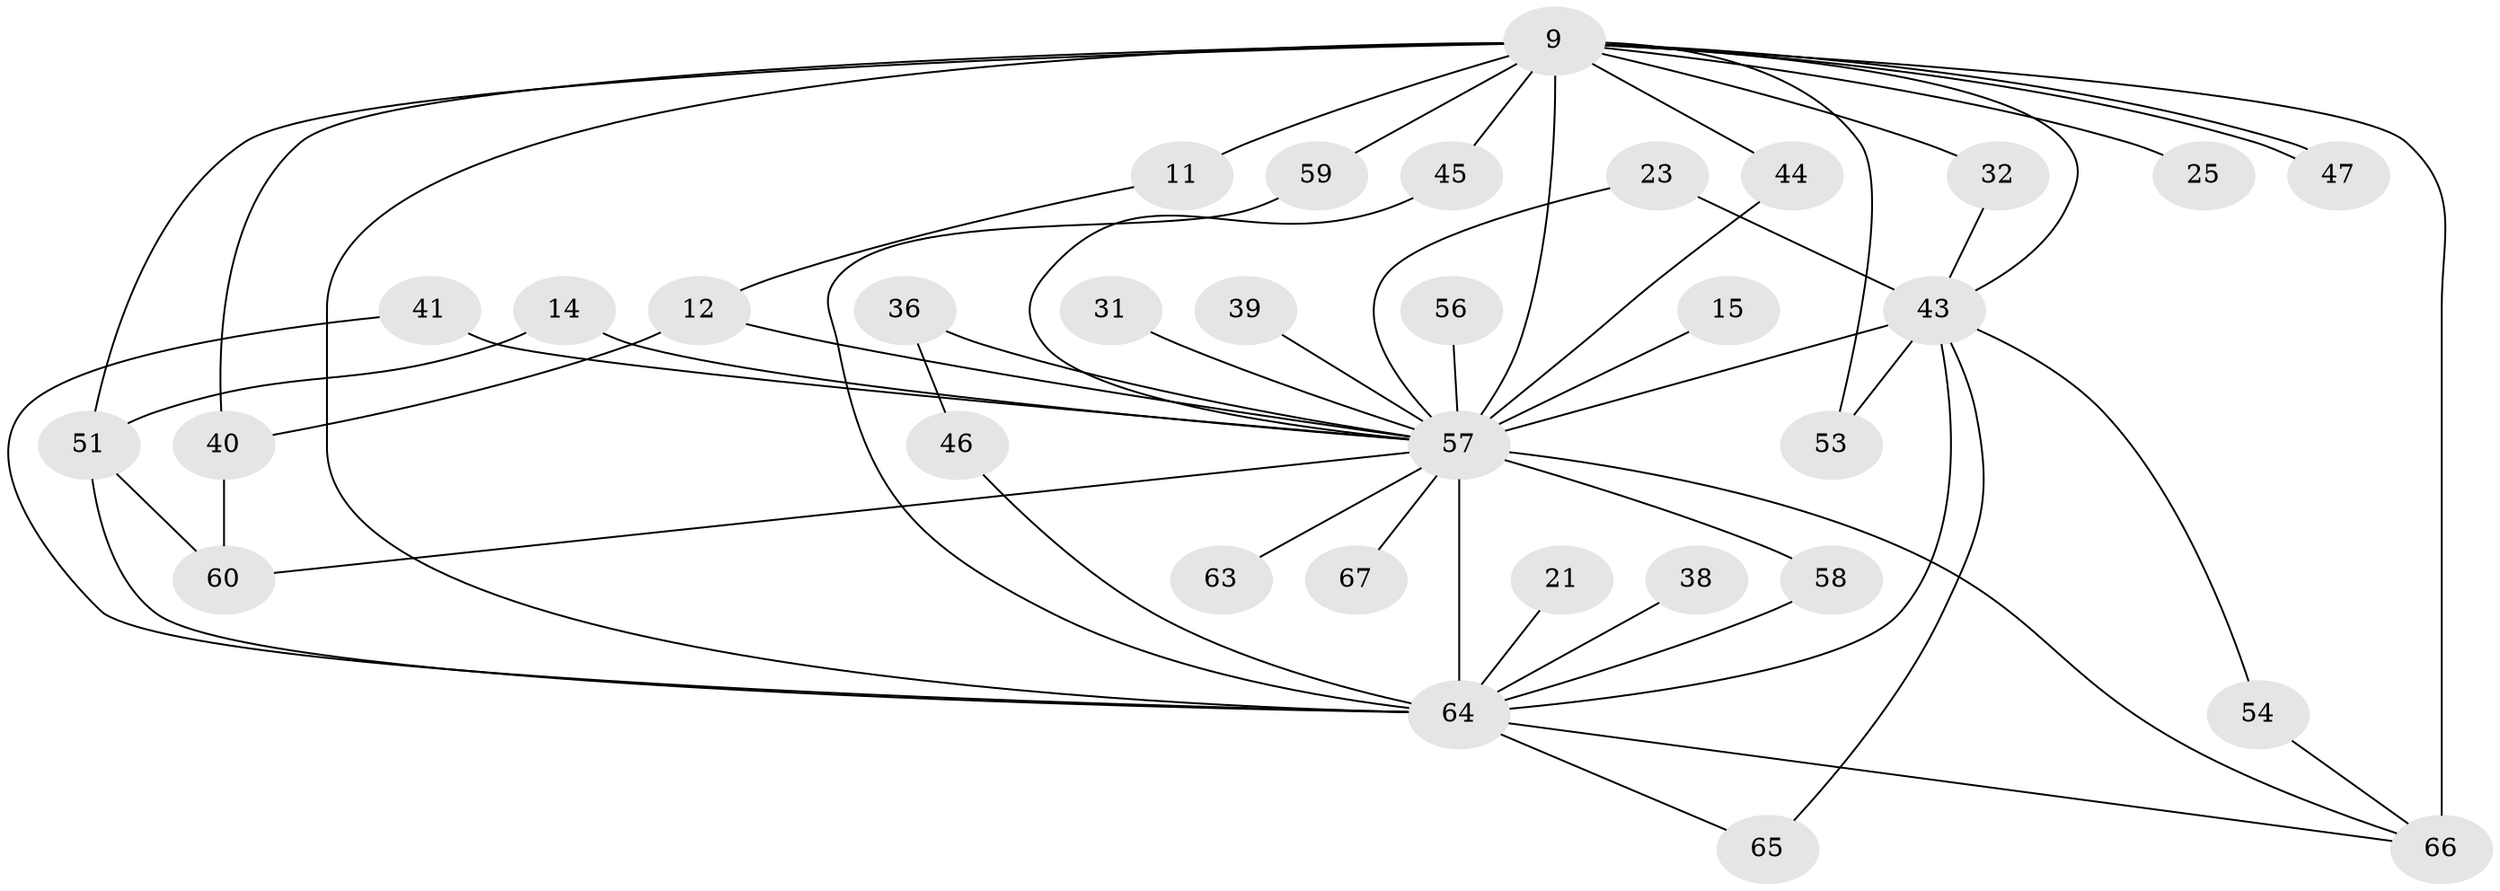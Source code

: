 // original degree distribution, {18: 0.014925373134328358, 12: 0.014925373134328358, 23: 0.014925373134328358, 16: 0.029850746268656716, 17: 0.014925373134328358, 15: 0.029850746268656716, 19: 0.014925373134328358, 20: 0.014925373134328358, 3: 0.2537313432835821, 2: 0.4925373134328358, 5: 0.029850746268656716, 4: 0.07462686567164178}
// Generated by graph-tools (version 1.1) at 2025/43/03/09/25 04:43:57]
// undirected, 33 vertices, 55 edges
graph export_dot {
graph [start="1"]
  node [color=gray90,style=filled];
  9 [super="+3"];
  11;
  12;
  14;
  15;
  21;
  23;
  25;
  31;
  32 [super="+18"];
  36;
  38;
  39 [super="+22"];
  40 [super="+35"];
  41;
  43 [super="+29+26+37+24"];
  44;
  45;
  46;
  47;
  51 [super="+48"];
  53;
  54;
  56;
  57 [super="+19+42+8+10"];
  58;
  59 [super="+13+52"];
  60 [super="+49+55"];
  63;
  64 [super="+27+28+6"];
  65;
  66 [super="+34+62+61"];
  67;
  9 -- 11 [weight=2];
  9 -- 32;
  9 -- 44;
  9 -- 45;
  9 -- 47;
  9 -- 47;
  9 -- 66 [weight=4];
  9 -- 25;
  9 -- 40 [weight=2];
  9 -- 53;
  9 -- 64 [weight=5];
  9 -- 59 [weight=3];
  9 -- 43 [weight=7];
  9 -- 57 [weight=8];
  9 -- 51;
  11 -- 12;
  12 -- 40;
  12 -- 57;
  14 -- 51;
  14 -- 57 [weight=2];
  15 -- 57 [weight=2];
  21 -- 64;
  23 -- 43;
  23 -- 57;
  31 -- 57 [weight=2];
  32 -- 43;
  36 -- 46;
  36 -- 57 [weight=2];
  38 -- 64;
  39 -- 57 [weight=3];
  40 -- 60;
  41 -- 64;
  41 -- 57;
  43 -- 64 [weight=4];
  43 -- 65;
  43 -- 53;
  43 -- 54;
  43 -- 57 [weight=13];
  44 -- 57;
  45 -- 57;
  46 -- 64;
  51 -- 64 [weight=2];
  51 -- 60;
  54 -- 66;
  56 -- 57 [weight=2];
  57 -- 64 [weight=11];
  57 -- 58;
  57 -- 63 [weight=2];
  57 -- 60 [weight=2];
  57 -- 66;
  57 -- 67 [weight=2];
  58 -- 64;
  59 -- 64;
  64 -- 65;
  64 -- 66;
}
